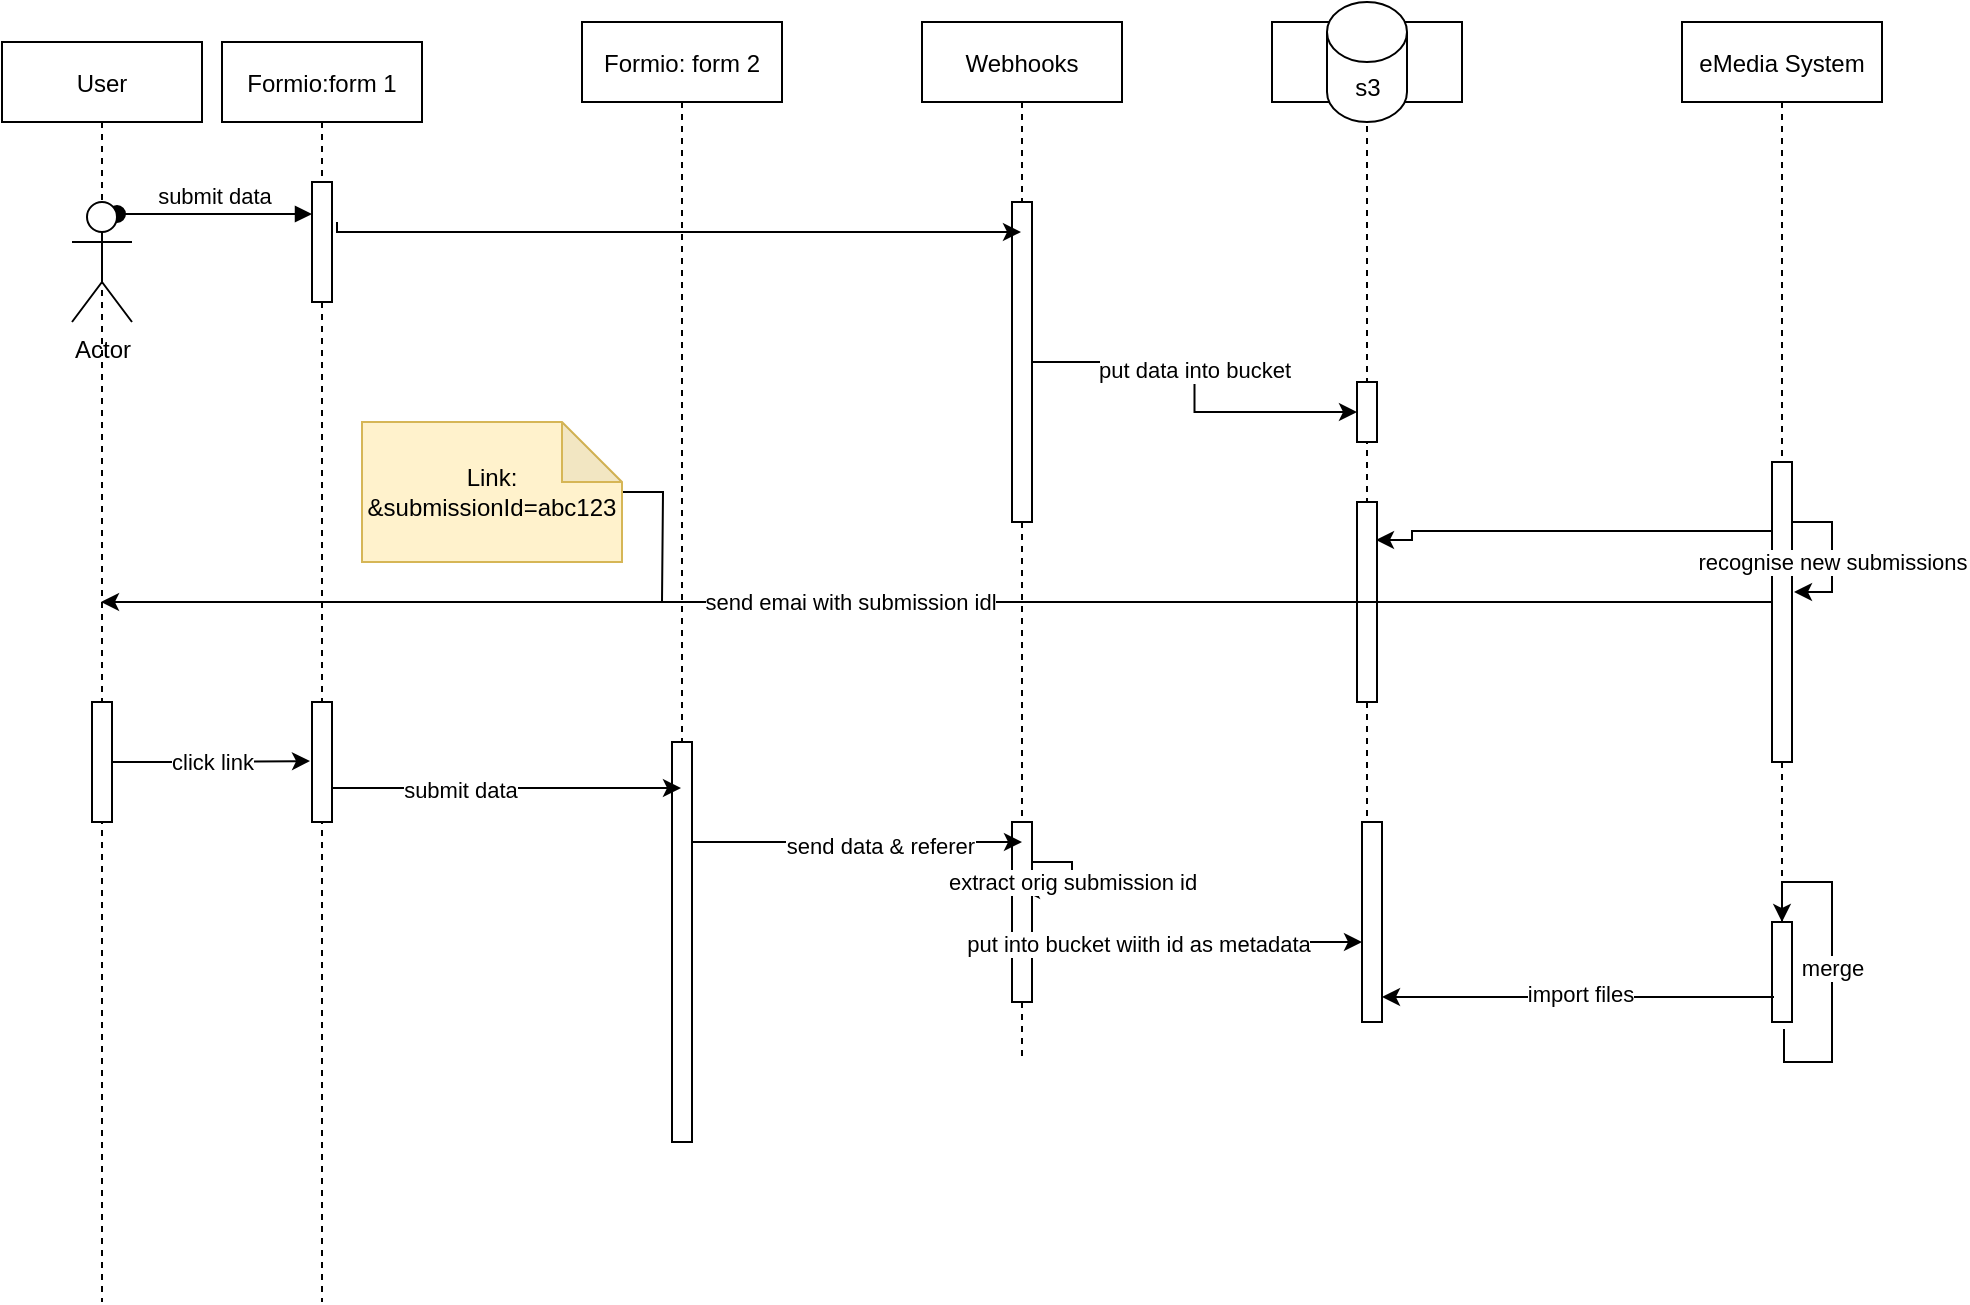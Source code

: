 <mxfile version="16.5.3" type="github">
  <diagram id="kgpKYQtTHZ0yAKxKKP6v" name="Page-1">
    <mxGraphModel dx="1298" dy="801" grid="1" gridSize="10" guides="1" tooltips="1" connect="1" arrows="1" fold="1" page="1" pageScale="1" pageWidth="850" pageHeight="1100" math="0" shadow="0">
      <root>
        <mxCell id="0" />
        <mxCell id="1" parent="0" />
        <mxCell id="3nuBFxr9cyL0pnOWT2aG-1" value="Formio:form 1" style="shape=umlLifeline;perimeter=lifelinePerimeter;container=1;collapsible=0;recursiveResize=0;rounded=0;shadow=0;strokeWidth=1;" parent="1" vertex="1">
          <mxGeometry x="120" y="90" width="100" height="630" as="geometry" />
        </mxCell>
        <mxCell id="3nuBFxr9cyL0pnOWT2aG-2" value="" style="points=[];perimeter=orthogonalPerimeter;rounded=0;shadow=0;strokeWidth=1;" parent="3nuBFxr9cyL0pnOWT2aG-1" vertex="1">
          <mxGeometry x="45" y="70" width="10" height="60" as="geometry" />
        </mxCell>
        <mxCell id="T4Us8Nr24wU5gu7snGyo-34" value="" style="points=[];perimeter=orthogonalPerimeter;rounded=0;shadow=0;strokeWidth=1;" vertex="1" parent="3nuBFxr9cyL0pnOWT2aG-1">
          <mxGeometry x="45" y="330" width="10" height="60" as="geometry" />
        </mxCell>
        <mxCell id="3nuBFxr9cyL0pnOWT2aG-5" value="Formio: form 2" style="shape=umlLifeline;perimeter=lifelinePerimeter;container=1;collapsible=0;recursiveResize=0;rounded=0;shadow=0;strokeWidth=1;" parent="1" vertex="1">
          <mxGeometry x="300" y="80" width="100" height="560" as="geometry" />
        </mxCell>
        <mxCell id="3nuBFxr9cyL0pnOWT2aG-6" value="" style="points=[];perimeter=orthogonalPerimeter;rounded=0;shadow=0;strokeWidth=1;" parent="3nuBFxr9cyL0pnOWT2aG-5" vertex="1">
          <mxGeometry x="45" y="360" width="10" height="200" as="geometry" />
        </mxCell>
        <mxCell id="T4Us8Nr24wU5gu7snGyo-1" value="Webhooks" style="shape=umlLifeline;perimeter=lifelinePerimeter;container=1;collapsible=0;recursiveResize=0;rounded=0;shadow=0;strokeWidth=1;" vertex="1" parent="1">
          <mxGeometry x="470" y="80" width="100" height="520" as="geometry" />
        </mxCell>
        <mxCell id="T4Us8Nr24wU5gu7snGyo-2" value="" style="points=[];perimeter=orthogonalPerimeter;rounded=0;shadow=0;strokeWidth=1;" vertex="1" parent="T4Us8Nr24wU5gu7snGyo-1">
          <mxGeometry x="45" y="90" width="10" height="160" as="geometry" />
        </mxCell>
        <mxCell id="T4Us8Nr24wU5gu7snGyo-14" style="edgeStyle=orthogonalEdgeStyle;rounded=0;orthogonalLoop=1;jettySize=auto;html=1;" edge="1" parent="T4Us8Nr24wU5gu7snGyo-1" target="T4Us8Nr24wU5gu7snGyo-1">
          <mxGeometry relative="1" as="geometry">
            <mxPoint x="-292.5" y="100" as="sourcePoint" />
            <mxPoint x="10" y="105" as="targetPoint" />
            <Array as="points">
              <mxPoint x="-292" y="105" />
            </Array>
          </mxGeometry>
        </mxCell>
        <mxCell id="T4Us8Nr24wU5gu7snGyo-47" value="" style="points=[];perimeter=orthogonalPerimeter;rounded=0;shadow=0;strokeWidth=1;" vertex="1" parent="T4Us8Nr24wU5gu7snGyo-1">
          <mxGeometry x="45" y="400" width="10" height="90" as="geometry" />
        </mxCell>
        <mxCell id="T4Us8Nr24wU5gu7snGyo-48" value="extract orig submission id" style="edgeStyle=orthogonalEdgeStyle;rounded=0;orthogonalLoop=1;jettySize=auto;html=1;" edge="1" parent="T4Us8Nr24wU5gu7snGyo-1" source="T4Us8Nr24wU5gu7snGyo-47">
          <mxGeometry relative="1" as="geometry">
            <mxPoint x="50" y="434" as="targetPoint" />
            <Array as="points">
              <mxPoint x="75" y="420" />
              <mxPoint x="75" y="434" />
            </Array>
          </mxGeometry>
        </mxCell>
        <mxCell id="T4Us8Nr24wU5gu7snGyo-5" value="" style="shape=umlLifeline;perimeter=lifelinePerimeter;container=1;collapsible=0;recursiveResize=0;rounded=0;shadow=0;strokeWidth=1;" vertex="1" parent="1">
          <mxGeometry x="645" y="80" width="95" height="500" as="geometry" />
        </mxCell>
        <mxCell id="T4Us8Nr24wU5gu7snGyo-3" value="s3" style="shape=cylinder3;whiteSpace=wrap;html=1;boundedLbl=1;backgroundOutline=1;size=15;" vertex="1" parent="T4Us8Nr24wU5gu7snGyo-5">
          <mxGeometry x="27.5" y="-10" width="40" height="60" as="geometry" />
        </mxCell>
        <mxCell id="T4Us8Nr24wU5gu7snGyo-50" value="" style="points=[];perimeter=orthogonalPerimeter;rounded=0;shadow=0;strokeWidth=1;" vertex="1" parent="T4Us8Nr24wU5gu7snGyo-5">
          <mxGeometry x="42.5" y="180" width="10" height="30" as="geometry" />
        </mxCell>
        <mxCell id="T4Us8Nr24wU5gu7snGyo-43" value="" style="points=[];perimeter=orthogonalPerimeter;rounded=0;shadow=0;strokeWidth=1;" vertex="1" parent="T4Us8Nr24wU5gu7snGyo-5">
          <mxGeometry x="42.5" y="240" width="10" height="100" as="geometry" />
        </mxCell>
        <mxCell id="T4Us8Nr24wU5gu7snGyo-70" value="" style="points=[];perimeter=orthogonalPerimeter;rounded=0;shadow=0;strokeWidth=1;" vertex="1" parent="T4Us8Nr24wU5gu7snGyo-5">
          <mxGeometry x="45" y="400" width="10" height="100" as="geometry" />
        </mxCell>
        <mxCell id="T4Us8Nr24wU5gu7snGyo-73" style="edgeStyle=orthogonalEdgeStyle;rounded=0;orthogonalLoop=1;jettySize=auto;html=1;entryX=0;entryY=0.103;entryDx=0;entryDy=0;entryPerimeter=0;startArrow=classic;startFill=1;endArrow=none;endFill=0;" edge="1" parent="T4Us8Nr24wU5gu7snGyo-5">
          <mxGeometry relative="1" as="geometry">
            <mxPoint x="52" y="259" as="sourcePoint" />
            <mxPoint x="254.5" y="254.45" as="targetPoint" />
            <Array as="points">
              <mxPoint x="70" y="259" />
              <mxPoint x="70" y="255" />
            </Array>
          </mxGeometry>
        </mxCell>
        <mxCell id="3nuBFxr9cyL0pnOWT2aG-3" value="submit data" style="verticalAlign=bottom;startArrow=oval;endArrow=block;startSize=8;shadow=0;strokeWidth=1;exitX=0.75;exitY=0.1;exitDx=0;exitDy=0;exitPerimeter=0;" parent="1" target="3nuBFxr9cyL0pnOWT2aG-2" edge="1" source="T4Us8Nr24wU5gu7snGyo-9">
          <mxGeometry relative="1" as="geometry">
            <mxPoint x="90" y="150" as="sourcePoint" />
          </mxGeometry>
        </mxCell>
        <mxCell id="T4Us8Nr24wU5gu7snGyo-15" style="edgeStyle=orthogonalEdgeStyle;rounded=0;orthogonalLoop=1;jettySize=auto;html=1;" edge="1" parent="1" source="T4Us8Nr24wU5gu7snGyo-2" target="T4Us8Nr24wU5gu7snGyo-50">
          <mxGeometry relative="1" as="geometry">
            <mxPoint x="680" y="320" as="targetPoint" />
            <Array as="points" />
          </mxGeometry>
        </mxCell>
        <mxCell id="T4Us8Nr24wU5gu7snGyo-62" value="put data into bucket" style="edgeLabel;html=1;align=center;verticalAlign=middle;resizable=0;points=[];" vertex="1" connectable="0" parent="T4Us8Nr24wU5gu7snGyo-15">
          <mxGeometry x="-0.11" y="-1" relative="1" as="geometry">
            <mxPoint y="1" as="offset" />
          </mxGeometry>
        </mxCell>
        <mxCell id="T4Us8Nr24wU5gu7snGyo-19" value="eMedia System" style="shape=umlLifeline;perimeter=lifelinePerimeter;container=1;collapsible=0;recursiveResize=0;rounded=0;shadow=0;strokeWidth=1;" vertex="1" parent="1">
          <mxGeometry x="850" y="80" width="100" height="467.5" as="geometry" />
        </mxCell>
        <mxCell id="T4Us8Nr24wU5gu7snGyo-21" style="edgeStyle=orthogonalEdgeStyle;rounded=0;orthogonalLoop=1;jettySize=auto;html=1;" edge="1" parent="T4Us8Nr24wU5gu7snGyo-19" source="T4Us8Nr24wU5gu7snGyo-20" target="T4Us8Nr24wU5gu7snGyo-19">
          <mxGeometry relative="1" as="geometry">
            <Array as="points">
              <mxPoint x="50" y="278" />
              <mxPoint x="50" y="278" />
            </Array>
          </mxGeometry>
        </mxCell>
        <mxCell id="T4Us8Nr24wU5gu7snGyo-24" style="edgeStyle=orthogonalEdgeStyle;rounded=0;orthogonalLoop=1;jettySize=auto;html=1;" edge="1" parent="T4Us8Nr24wU5gu7snGyo-19" source="T4Us8Nr24wU5gu7snGyo-20" target="T4Us8Nr24wU5gu7snGyo-19">
          <mxGeometry relative="1" as="geometry">
            <Array as="points">
              <mxPoint x="90" y="220" />
              <mxPoint x="90" y="220" />
            </Array>
          </mxGeometry>
        </mxCell>
        <mxCell id="T4Us8Nr24wU5gu7snGyo-20" value="" style="points=[];perimeter=orthogonalPerimeter;rounded=0;shadow=0;strokeWidth=1;" vertex="1" parent="T4Us8Nr24wU5gu7snGyo-19">
          <mxGeometry x="45" y="220" width="10" height="150" as="geometry" />
        </mxCell>
        <mxCell id="T4Us8Nr24wU5gu7snGyo-25" style="edgeStyle=orthogonalEdgeStyle;rounded=0;orthogonalLoop=1;jettySize=auto;html=1;entryX=1.1;entryY=0.581;entryDx=0;entryDy=0;entryPerimeter=0;" edge="1" parent="T4Us8Nr24wU5gu7snGyo-19">
          <mxGeometry relative="1" as="geometry">
            <mxPoint x="55" y="250" as="sourcePoint" />
            <mxPoint x="56" y="284.96" as="targetPoint" />
            <Array as="points">
              <mxPoint x="75" y="250" />
              <mxPoint x="75" y="285" />
            </Array>
          </mxGeometry>
        </mxCell>
        <mxCell id="T4Us8Nr24wU5gu7snGyo-51" value="recognise new submissions" style="edgeLabel;html=1;align=center;verticalAlign=middle;resizable=0;points=[];" vertex="1" connectable="0" parent="T4Us8Nr24wU5gu7snGyo-25">
          <mxGeometry x="0.081" relative="1" as="geometry">
            <mxPoint as="offset" />
          </mxGeometry>
        </mxCell>
        <mxCell id="T4Us8Nr24wU5gu7snGyo-28" style="edgeStyle=orthogonalEdgeStyle;rounded=0;orthogonalLoop=1;jettySize=auto;html=1;" edge="1" parent="1">
          <mxGeometry relative="1" as="geometry">
            <mxPoint x="895" y="370" as="sourcePoint" />
            <mxPoint x="59.5" y="370" as="targetPoint" />
            <Array as="points">
              <mxPoint x="750" y="370" />
              <mxPoint x="750" y="370" />
            </Array>
          </mxGeometry>
        </mxCell>
        <mxCell id="T4Us8Nr24wU5gu7snGyo-29" value="send emai with submission idl" style="edgeLabel;html=1;align=center;verticalAlign=middle;resizable=0;points=[];" vertex="1" connectable="0" parent="T4Us8Nr24wU5gu7snGyo-28">
          <mxGeometry x="0.105" relative="1" as="geometry">
            <mxPoint as="offset" />
          </mxGeometry>
        </mxCell>
        <mxCell id="T4Us8Nr24wU5gu7snGyo-37" style="edgeStyle=orthogonalEdgeStyle;rounded=0;orthogonalLoop=1;jettySize=auto;html=1;" edge="1" parent="1">
          <mxGeometry relative="1" as="geometry">
            <mxPoint x="175" y="463" as="sourcePoint" />
            <mxPoint x="349.5" y="463" as="targetPoint" />
            <Array as="points">
              <mxPoint x="290" y="463" />
              <mxPoint x="290" y="463" />
            </Array>
          </mxGeometry>
        </mxCell>
        <mxCell id="T4Us8Nr24wU5gu7snGyo-38" value="submit data" style="edgeLabel;html=1;align=center;verticalAlign=middle;resizable=0;points=[];" vertex="1" connectable="0" parent="T4Us8Nr24wU5gu7snGyo-37">
          <mxGeometry x="-0.269" relative="1" as="geometry">
            <mxPoint y="1" as="offset" />
          </mxGeometry>
        </mxCell>
        <mxCell id="T4Us8Nr24wU5gu7snGyo-44" style="edgeStyle=orthogonalEdgeStyle;rounded=0;orthogonalLoop=1;jettySize=auto;html=1;" edge="1" parent="1" source="3nuBFxr9cyL0pnOWT2aG-6">
          <mxGeometry relative="1" as="geometry">
            <mxPoint x="520" y="490" as="targetPoint" />
            <Array as="points">
              <mxPoint x="510" y="490" />
              <mxPoint x="510" y="490" />
            </Array>
          </mxGeometry>
        </mxCell>
        <mxCell id="T4Us8Nr24wU5gu7snGyo-46" value="send data &amp;amp; referer" style="edgeLabel;html=1;align=center;verticalAlign=middle;resizable=0;points=[];" vertex="1" connectable="0" parent="T4Us8Nr24wU5gu7snGyo-44">
          <mxGeometry x="0.134" y="-1" relative="1" as="geometry">
            <mxPoint y="1" as="offset" />
          </mxGeometry>
        </mxCell>
        <mxCell id="T4Us8Nr24wU5gu7snGyo-52" value="User" style="shape=umlLifeline;perimeter=lifelinePerimeter;container=1;collapsible=0;recursiveResize=0;rounded=0;shadow=0;strokeWidth=1;" vertex="1" parent="1">
          <mxGeometry x="10" y="90" width="100" height="630" as="geometry" />
        </mxCell>
        <mxCell id="T4Us8Nr24wU5gu7snGyo-54" value="" style="points=[];perimeter=orthogonalPerimeter;rounded=0;shadow=0;strokeWidth=1;" vertex="1" parent="T4Us8Nr24wU5gu7snGyo-52">
          <mxGeometry x="45" y="330" width="10" height="60" as="geometry" />
        </mxCell>
        <mxCell id="T4Us8Nr24wU5gu7snGyo-9" value="Actor" style="shape=umlActor;verticalLabelPosition=bottom;verticalAlign=top;html=1;outlineConnect=0;" vertex="1" parent="T4Us8Nr24wU5gu7snGyo-52">
          <mxGeometry x="35" y="80" width="30" height="60" as="geometry" />
        </mxCell>
        <mxCell id="T4Us8Nr24wU5gu7snGyo-55" value="click link" style="edgeStyle=orthogonalEdgeStyle;rounded=0;orthogonalLoop=1;jettySize=auto;html=1;entryX=-0.1;entryY=0.492;entryDx=0;entryDy=0;entryPerimeter=0;" edge="1" parent="1" source="T4Us8Nr24wU5gu7snGyo-54" target="T4Us8Nr24wU5gu7snGyo-34">
          <mxGeometry relative="1" as="geometry" />
        </mxCell>
        <mxCell id="T4Us8Nr24wU5gu7snGyo-56" style="edgeStyle=orthogonalEdgeStyle;rounded=0;orthogonalLoop=1;jettySize=auto;html=1;endArrow=none;endFill=0;" edge="1" parent="1" source="T4Us8Nr24wU5gu7snGyo-35">
          <mxGeometry relative="1" as="geometry">
            <mxPoint x="340" y="370" as="targetPoint" />
          </mxGeometry>
        </mxCell>
        <mxCell id="T4Us8Nr24wU5gu7snGyo-35" value="Link: &amp;amp;submissionId=abc123" style="shape=note;whiteSpace=wrap;html=1;backgroundOutline=1;darkOpacity=0.05;fillColor=#fff2cc;strokeColor=#d6b656;" vertex="1" parent="1">
          <mxGeometry x="190" y="280" width="130" height="70" as="geometry" />
        </mxCell>
        <mxCell id="T4Us8Nr24wU5gu7snGyo-71" style="edgeStyle=orthogonalEdgeStyle;rounded=0;orthogonalLoop=1;jettySize=auto;html=1;entryX=1;entryY=0.983;entryDx=0;entryDy=0;entryPerimeter=0;startArrow=classic;startFill=1;endArrow=none;endFill=0;" edge="1" parent="1" source="T4Us8Nr24wU5gu7snGyo-70" target="T4Us8Nr24wU5gu7snGyo-47">
          <mxGeometry relative="1" as="geometry">
            <Array as="points">
              <mxPoint x="525" y="540" />
            </Array>
          </mxGeometry>
        </mxCell>
        <mxCell id="T4Us8Nr24wU5gu7snGyo-72" value="put into bucket wiith id as metadata" style="edgeLabel;html=1;align=center;verticalAlign=middle;resizable=0;points=[];" vertex="1" connectable="0" parent="T4Us8Nr24wU5gu7snGyo-71">
          <mxGeometry x="0.158" y="1" relative="1" as="geometry">
            <mxPoint as="offset" />
          </mxGeometry>
        </mxCell>
        <mxCell id="T4Us8Nr24wU5gu7snGyo-74" value="" style="points=[];perimeter=orthogonalPerimeter;rounded=0;shadow=0;strokeWidth=1;" vertex="1" parent="1">
          <mxGeometry x="895" y="530" width="10" height="50" as="geometry" />
        </mxCell>
        <mxCell id="T4Us8Nr24wU5gu7snGyo-75" style="edgeStyle=orthogonalEdgeStyle;rounded=0;orthogonalLoop=1;jettySize=auto;html=1;entryX=0.1;entryY=0.75;entryDx=0;entryDy=0;entryPerimeter=0;startArrow=classic;startFill=1;endArrow=none;endFill=0;" edge="1" parent="1" source="T4Us8Nr24wU5gu7snGyo-70" target="T4Us8Nr24wU5gu7snGyo-74">
          <mxGeometry relative="1" as="geometry">
            <Array as="points">
              <mxPoint x="798" y="568" />
            </Array>
          </mxGeometry>
        </mxCell>
        <mxCell id="T4Us8Nr24wU5gu7snGyo-77" value="import files" style="edgeLabel;html=1;align=center;verticalAlign=middle;resizable=0;points=[];" vertex="1" connectable="0" parent="T4Us8Nr24wU5gu7snGyo-75">
          <mxGeometry x="0.01" y="2" relative="1" as="geometry">
            <mxPoint as="offset" />
          </mxGeometry>
        </mxCell>
        <mxCell id="T4Us8Nr24wU5gu7snGyo-76" value="merge" style="edgeStyle=orthogonalEdgeStyle;rounded=0;orthogonalLoop=1;jettySize=auto;html=1;entryX=0.6;entryY=1.07;entryDx=0;entryDy=0;entryPerimeter=0;startArrow=classic;startFill=1;endArrow=none;endFill=0;" edge="1" parent="1" source="T4Us8Nr24wU5gu7snGyo-74" target="T4Us8Nr24wU5gu7snGyo-74">
          <mxGeometry relative="1" as="geometry" />
        </mxCell>
      </root>
    </mxGraphModel>
  </diagram>
</mxfile>
